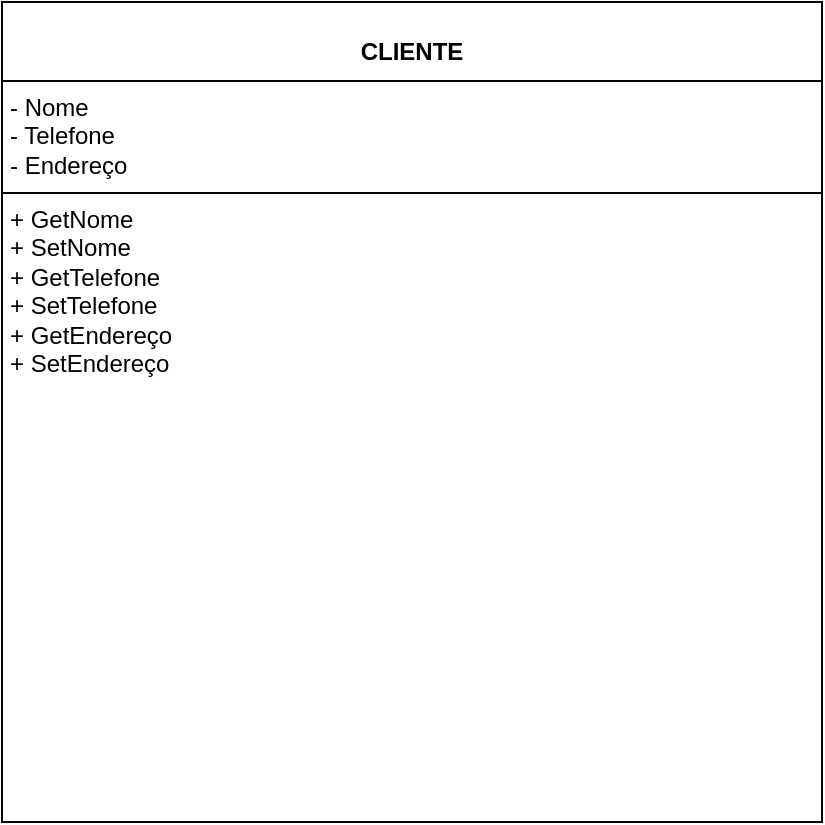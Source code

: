 <mxfile version="24.5.4" type="device" pages="3">
  <diagram name="Página-1" id="-OUhLw-CSufyOY77tMii">
    <mxGraphModel dx="1432" dy="782" grid="1" gridSize="10" guides="1" tooltips="1" connect="1" arrows="1" fold="1" page="1" pageScale="1" pageWidth="827" pageHeight="1169" math="0" shadow="0">
      <root>
        <mxCell id="0" />
        <mxCell id="1" parent="0" />
        <mxCell id="h_jIUHGwtOCNw3scp08j-25" value="&lt;p style=&quot;margin:0px;margin-top:4px;text-align:center;&quot;&gt;&lt;br&gt;&lt;b&gt;CLIENTE&lt;/b&gt;&lt;/p&gt;&lt;hr size=&quot;1&quot; style=&quot;border-style:solid;&quot;&gt;&lt;p style=&quot;margin:0px;margin-left:4px;&quot;&gt;- Nome&lt;br&gt;- Telefone&lt;/p&gt;&lt;p style=&quot;margin:0px;margin-left:4px;&quot;&gt;- Endereço&lt;/p&gt;&lt;hr size=&quot;1&quot; style=&quot;border-style:solid;&quot;&gt;&lt;p style=&quot;margin:0px;margin-left:4px;&quot;&gt;+ GetNome&lt;br&gt;+ SetNome&lt;/p&gt;&lt;p style=&quot;margin:0px;margin-left:4px;&quot;&gt;+ GetTelefone&lt;/p&gt;&lt;p style=&quot;margin:0px;margin-left:4px;&quot;&gt;+ SetTelefone&lt;/p&gt;&lt;p style=&quot;margin:0px;margin-left:4px;&quot;&gt;+ GetEndereço&lt;/p&gt;&lt;p style=&quot;margin:0px;margin-left:4px;&quot;&gt;+ SetEndereço&lt;/p&gt;&lt;p style=&quot;margin:0px;margin-left:4px;&quot;&gt;&lt;br&gt;&lt;/p&gt;&lt;p style=&quot;margin:0px;margin-left:4px;&quot;&gt;&lt;br&gt;&lt;/p&gt;" style="verticalAlign=top;align=left;overflow=fill;html=1;whiteSpace=wrap;" vertex="1" parent="1">
          <mxGeometry x="10" y="250" width="410" height="410" as="geometry" />
        </mxCell>
      </root>
    </mxGraphModel>
  </diagram>
  <diagram id="6xMDFGMM9toji-j03zHq" name="Página-2">
    <mxGraphModel dx="1434" dy="782" grid="1" gridSize="10" guides="1" tooltips="1" connect="1" arrows="1" fold="1" page="1" pageScale="1" pageWidth="827" pageHeight="1169" math="0" shadow="0">
      <root>
        <mxCell id="0" />
        <mxCell id="1" parent="0" />
        <mxCell id="k3QjRgz9QZ5SmKXSFLEn-1" value="&lt;p style=&quot;margin:0px;margin-top:4px;text-align:center;&quot;&gt;&lt;br&gt;&lt;b&gt;UNIDADE&lt;/b&gt;&lt;/p&gt;&lt;hr size=&quot;1&quot; style=&quot;border-style:solid;&quot;&gt;&lt;p style=&quot;margin:0px;margin-left:4px;&quot;&gt;- Nome&lt;br&gt;&lt;/p&gt;&lt;hr size=&quot;1&quot; style=&quot;border-style:solid;&quot;&gt;&lt;p style=&quot;margin:0px;margin-left:4px;&quot;&gt;+ GetNome&lt;br&gt;+ SetNome&lt;/p&gt;" style="verticalAlign=top;align=left;overflow=fill;html=1;whiteSpace=wrap;" vertex="1" parent="1">
          <mxGeometry x="10" y="250" width="410" height="410" as="geometry" />
        </mxCell>
      </root>
    </mxGraphModel>
  </diagram>
  <diagram id="ZzLBMAt8-bZ1YwBwiIFa" name="Página-3">
    <mxGraphModel dx="2259" dy="782" grid="1" gridSize="10" guides="1" tooltips="1" connect="1" arrows="1" fold="1" page="1" pageScale="1" pageWidth="827" pageHeight="1169" math="0" shadow="0">
      <root>
        <mxCell id="0" />
        <mxCell id="1" parent="0" />
        <mxCell id="dv4xz531f3QkYnYBLxy7-1" value="&lt;p style=&quot;margin:0px;margin-top:4px;text-align:center;&quot;&gt;&lt;br&gt;&lt;b&gt;PEDIDO&lt;/b&gt;&lt;/p&gt;&lt;hr size=&quot;1&quot; style=&quot;border-style:solid;&quot;&gt;&lt;p style=&quot;margin:0px;margin-left:4px;&quot;&gt;- Nome&lt;br&gt;- Produto&lt;/p&gt;&lt;p style=&quot;margin:0px;margin-left:4px;&quot;&gt;- Unidade de Medida&lt;/p&gt;&lt;p style=&quot;margin:0px;margin-left:4px;&quot;&gt;- Valor&lt;/p&gt;&lt;p style=&quot;margin:0px;margin-left:4px;&quot;&gt;- Desconto&lt;/p&gt;&lt;p style=&quot;margin:0px;margin-left:4px;&quot;&gt;- Prazo&lt;/p&gt;&lt;p style=&quot;margin:0px;margin-left:4px;&quot;&gt;- Total&lt;/p&gt;&lt;hr size=&quot;1&quot; style=&quot;border-style:solid;&quot;&gt;&lt;p style=&quot;margin:0px;margin-left:4px;&quot;&gt;+ GetNome&lt;br&gt;+ SetNome&lt;/p&gt;&lt;p style=&quot;margin:0px;margin-left:4px;&quot;&gt;+ GetProduto&lt;/p&gt;&lt;p style=&quot;margin:0px;margin-left:4px;&quot;&gt;+ SetProduto&lt;/p&gt;&lt;p style=&quot;margin:0px;margin-left:4px;&quot;&gt;+ GetUnidadedeMedida&lt;/p&gt;&lt;p style=&quot;margin:0px;margin-left:4px;&quot;&gt;+ SetUnidadedeMedida&lt;/p&gt;&lt;p style=&quot;margin:0px;margin-left:4px;&quot;&gt;&lt;span style=&quot;background-color: initial;&quot;&gt;+ GetValor&lt;/span&gt;&lt;/p&gt;&lt;p style=&quot;margin:0px;margin-left:4px;&quot;&gt;&lt;span style=&quot;background-color: initial;&quot;&gt;+ SetValor&lt;/span&gt;&lt;/p&gt;&lt;p style=&quot;margin:0px;margin-left:4px;&quot;&gt;&lt;span style=&quot;background-color: initial;&quot;&gt;+ GetDesconto&lt;/span&gt;&lt;/p&gt;&lt;p style=&quot;margin:0px;margin-left:4px;&quot;&gt;&lt;span style=&quot;background-color: initial;&quot;&gt;+ SetDesconto&lt;/span&gt;&lt;/p&gt;&lt;p style=&quot;margin:0px;margin-left:4px;&quot;&gt;&lt;span style=&quot;background-color: initial;&quot;&gt;+ GetPrazo&lt;/span&gt;&lt;/p&gt;&lt;p style=&quot;margin:0px;margin-left:4px;&quot;&gt;&lt;span style=&quot;background-color: initial;&quot;&gt;+ SetPrazo&lt;/span&gt;&lt;br&gt;&lt;/p&gt;&lt;p style=&quot;margin:0px;margin-left:4px;&quot;&gt;&lt;span style=&quot;background-color: initial;&quot;&gt;+ GetTotal&lt;/span&gt;&lt;/p&gt;&lt;p style=&quot;margin:0px;margin-left:4px;&quot;&gt;&lt;span style=&quot;background-color: initial;&quot;&gt;+ SetTotal&lt;/span&gt;&lt;/p&gt;" style="verticalAlign=top;align=left;overflow=fill;html=1;whiteSpace=wrap;" vertex="1" parent="1">
          <mxGeometry x="-180" y="220" width="410" height="410" as="geometry" />
        </mxCell>
      </root>
    </mxGraphModel>
  </diagram>
</mxfile>
